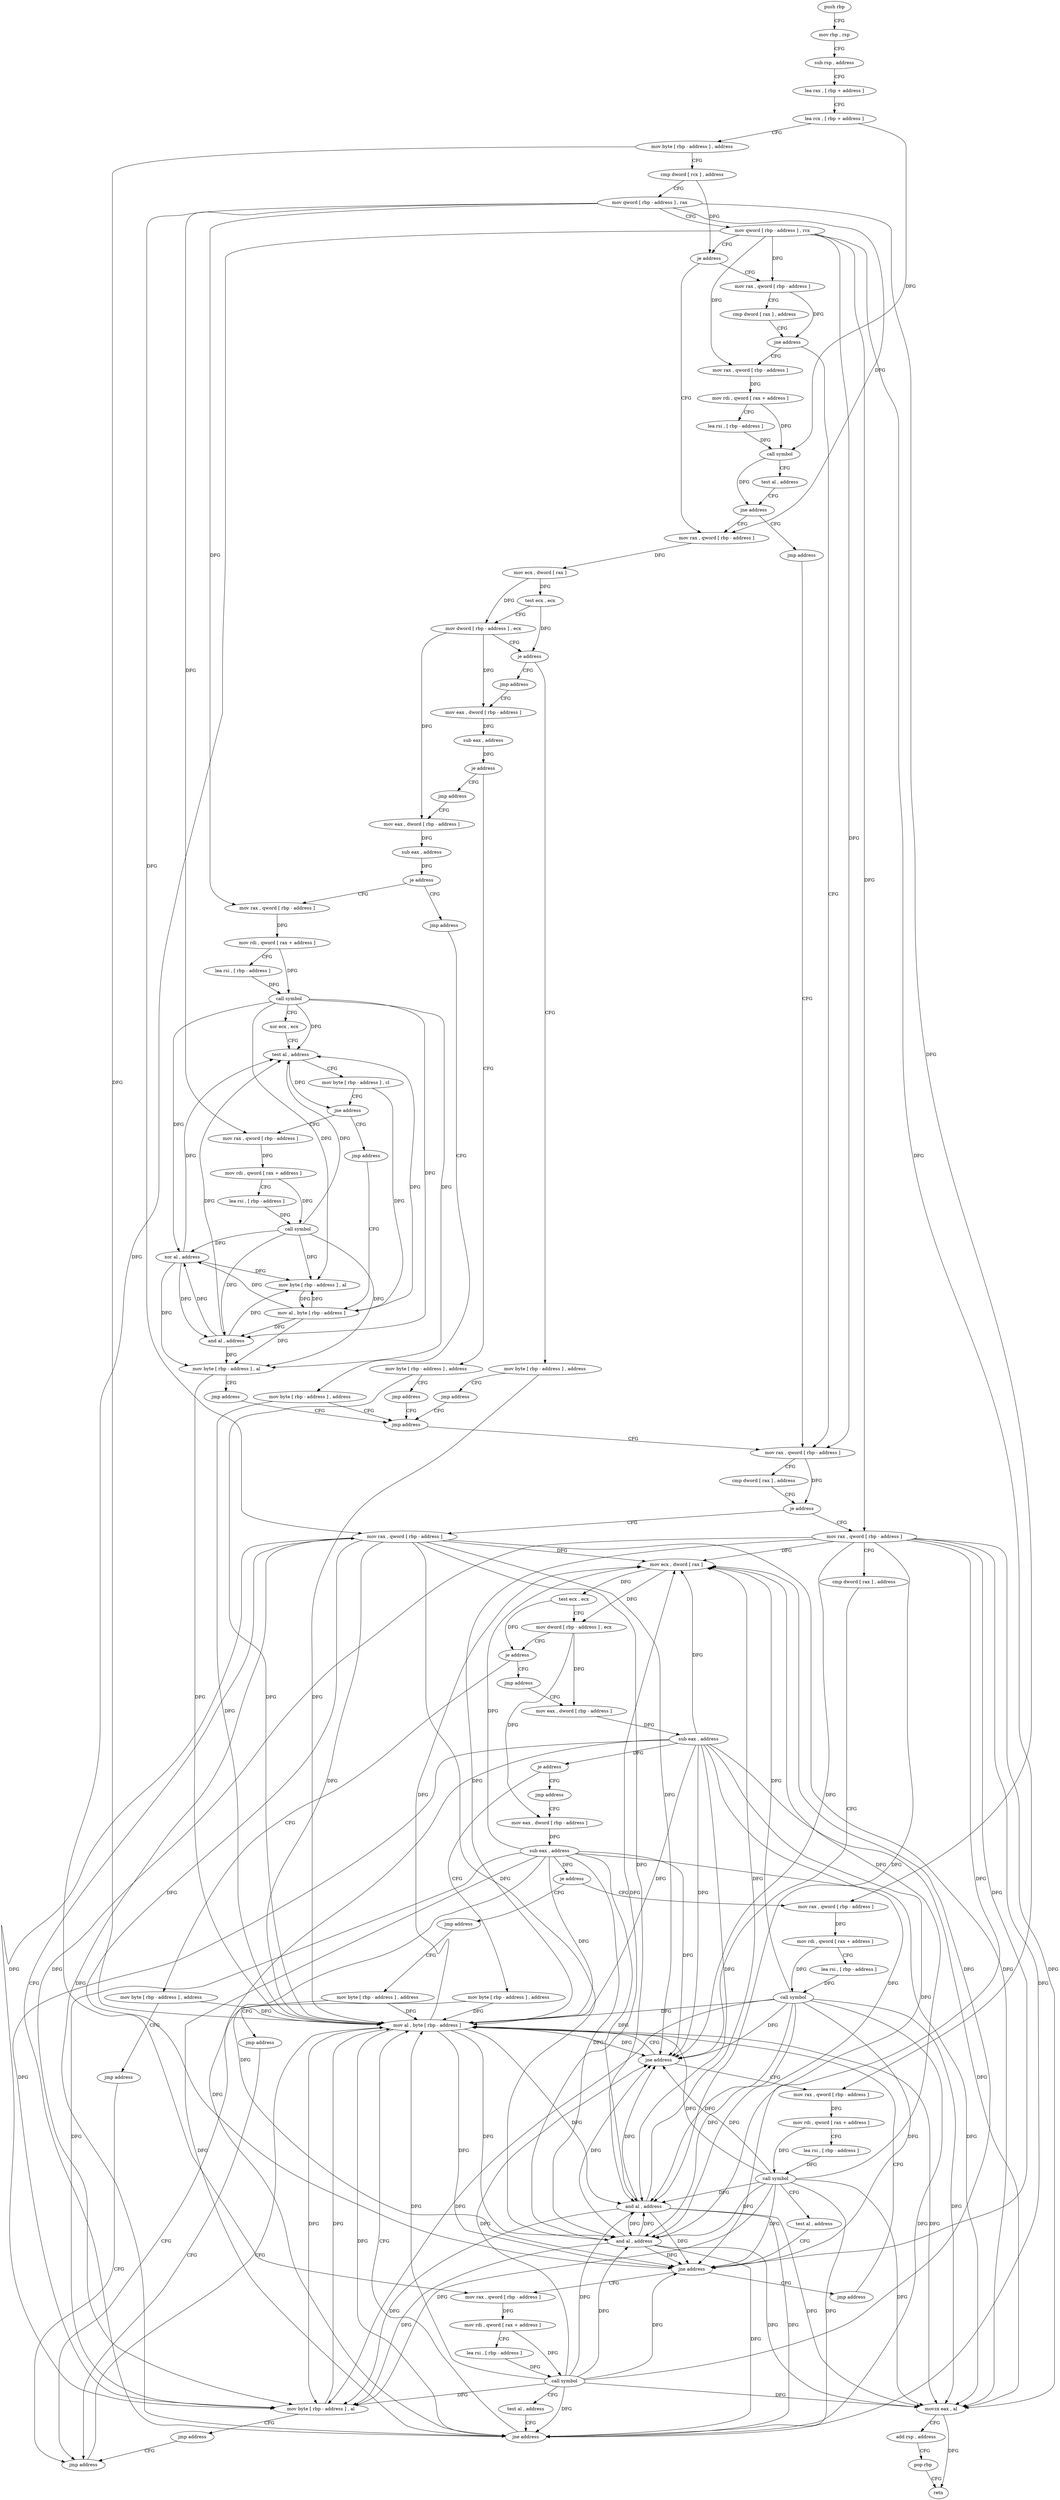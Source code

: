 digraph "func" {
"172352" [label = "push rbp" ]
"172353" [label = "mov rbp , rsp" ]
"172356" [label = "sub rsp , address" ]
"172360" [label = "lea rax , [ rbp + address ]" ]
"172364" [label = "lea rcx , [ rbp + address ]" ]
"172368" [label = "mov byte [ rbp - address ] , address" ]
"172372" [label = "cmp dword [ rcx ] , address" ]
"172375" [label = "mov qword [ rbp - address ] , rax" ]
"172379" [label = "mov qword [ rbp - address ] , rcx" ]
"172383" [label = "je address" ]
"172432" [label = "mov rax , qword [ rbp - address ]" ]
"172389" [label = "mov rax , qword [ rbp - address ]" ]
"172436" [label = "mov ecx , dword [ rax ]" ]
"172438" [label = "test ecx , ecx" ]
"172440" [label = "mov dword [ rbp - address ] , ecx" ]
"172443" [label = "je address" ]
"172488" [label = "mov byte [ rbp - address ] , address" ]
"172449" [label = "jmp address" ]
"172393" [label = "cmp dword [ rax ] , address" ]
"172396" [label = "jne address" ]
"172585" [label = "mov rax , qword [ rbp - address ]" ]
"172402" [label = "mov rax , qword [ rbp - address ]" ]
"172492" [label = "jmp address" ]
"172580" [label = "jmp address" ]
"172454" [label = "mov eax , dword [ rbp - address ]" ]
"172589" [label = "cmp dword [ rax ] , address" ]
"172592" [label = "je address" ]
"172666" [label = "mov rax , qword [ rbp - address ]" ]
"172598" [label = "mov rax , qword [ rbp - address ]" ]
"172406" [label = "mov rdi , qword [ rax + address ]" ]
"172410" [label = "lea rsi , [ rbp - address ]" ]
"172414" [label = "call symbol" ]
"172419" [label = "test al , address" ]
"172421" [label = "jne address" ]
"172427" [label = "jmp address" ]
"172457" [label = "sub eax , address" ]
"172460" [label = "je address" ]
"172497" [label = "mov byte [ rbp - address ] , address" ]
"172466" [label = "jmp address" ]
"172670" [label = "mov ecx , dword [ rax ]" ]
"172672" [label = "test ecx , ecx" ]
"172674" [label = "mov dword [ rbp - address ] , ecx" ]
"172677" [label = "je address" ]
"172722" [label = "mov byte [ rbp - address ] , address" ]
"172683" [label = "jmp address" ]
"172602" [label = "cmp dword [ rax ] , address" ]
"172605" [label = "jne address" ]
"172776" [label = "mov al , byte [ rbp - address ]" ]
"172611" [label = "mov rax , qword [ rbp - address ]" ]
"172501" [label = "jmp address" ]
"172471" [label = "mov eax , dword [ rbp - address ]" ]
"172726" [label = "jmp address" ]
"172771" [label = "jmp address" ]
"172688" [label = "mov eax , dword [ rbp - address ]" ]
"172779" [label = "and al , address" ]
"172781" [label = "movzx eax , al" ]
"172784" [label = "add rsp , address" ]
"172788" [label = "pop rbp" ]
"172789" [label = "retn" ]
"172615" [label = "mov rdi , qword [ rax + address ]" ]
"172619" [label = "lea rsi , [ rbp - address ]" ]
"172623" [label = "call symbol" ]
"172628" [label = "test al , address" ]
"172630" [label = "jne address" ]
"172641" [label = "mov rax , qword [ rbp - address ]" ]
"172636" [label = "jmp address" ]
"172474" [label = "sub eax , address" ]
"172477" [label = "je address" ]
"172506" [label = "mov rax , qword [ rbp - address ]" ]
"172483" [label = "jmp address" ]
"172691" [label = "sub eax , address" ]
"172694" [label = "je address" ]
"172731" [label = "mov byte [ rbp - address ] , address" ]
"172700" [label = "jmp address" ]
"172645" [label = "mov rdi , qword [ rax + address ]" ]
"172649" [label = "lea rsi , [ rbp - address ]" ]
"172653" [label = "call symbol" ]
"172658" [label = "test al , address" ]
"172660" [label = "jne address" ]
"172510" [label = "mov rdi , qword [ rax + address ]" ]
"172514" [label = "lea rsi , [ rbp - address ]" ]
"172518" [label = "call symbol" ]
"172523" [label = "xor ecx , ecx" ]
"172525" [label = "test al , address" ]
"172527" [label = "mov byte [ rbp - address ] , cl" ]
"172530" [label = "jne address" ]
"172541" [label = "mov rax , qword [ rbp - address ]" ]
"172536" [label = "jmp address" ]
"172576" [label = "mov byte [ rbp - address ] , address" ]
"172735" [label = "jmp address" ]
"172705" [label = "mov eax , dword [ rbp - address ]" ]
"172545" [label = "mov rdi , qword [ rax + address ]" ]
"172549" [label = "lea rsi , [ rbp - address ]" ]
"172553" [label = "call symbol" ]
"172558" [label = "xor al , address" ]
"172560" [label = "mov byte [ rbp - address ] , al" ]
"172563" [label = "mov al , byte [ rbp - address ]" ]
"172708" [label = "sub eax , address" ]
"172711" [label = "je address" ]
"172740" [label = "mov rax , qword [ rbp - address ]" ]
"172717" [label = "jmp address" ]
"172566" [label = "and al , address" ]
"172568" [label = "mov byte [ rbp - address ] , al" ]
"172571" [label = "jmp address" ]
"172744" [label = "mov rdi , qword [ rax + address ]" ]
"172748" [label = "lea rsi , [ rbp - address ]" ]
"172752" [label = "call symbol" ]
"172757" [label = "and al , address" ]
"172759" [label = "mov byte [ rbp - address ] , al" ]
"172762" [label = "jmp address" ]
"172767" [label = "mov byte [ rbp - address ] , address" ]
"172352" -> "172353" [ label = "CFG" ]
"172353" -> "172356" [ label = "CFG" ]
"172356" -> "172360" [ label = "CFG" ]
"172360" -> "172364" [ label = "CFG" ]
"172364" -> "172368" [ label = "CFG" ]
"172364" -> "172414" [ label = "DFG" ]
"172368" -> "172372" [ label = "CFG" ]
"172368" -> "172776" [ label = "DFG" ]
"172372" -> "172375" [ label = "CFG" ]
"172372" -> "172383" [ label = "DFG" ]
"172375" -> "172379" [ label = "CFG" ]
"172375" -> "172432" [ label = "DFG" ]
"172375" -> "172666" [ label = "DFG" ]
"172375" -> "172506" [ label = "DFG" ]
"172375" -> "172541" [ label = "DFG" ]
"172375" -> "172740" [ label = "DFG" ]
"172379" -> "172383" [ label = "CFG" ]
"172379" -> "172389" [ label = "DFG" ]
"172379" -> "172585" [ label = "DFG" ]
"172379" -> "172402" [ label = "DFG" ]
"172379" -> "172598" [ label = "DFG" ]
"172379" -> "172611" [ label = "DFG" ]
"172379" -> "172641" [ label = "DFG" ]
"172383" -> "172432" [ label = "CFG" ]
"172383" -> "172389" [ label = "CFG" ]
"172432" -> "172436" [ label = "DFG" ]
"172389" -> "172393" [ label = "CFG" ]
"172389" -> "172396" [ label = "DFG" ]
"172436" -> "172438" [ label = "DFG" ]
"172436" -> "172440" [ label = "DFG" ]
"172438" -> "172440" [ label = "CFG" ]
"172438" -> "172443" [ label = "DFG" ]
"172440" -> "172443" [ label = "CFG" ]
"172440" -> "172454" [ label = "DFG" ]
"172440" -> "172471" [ label = "DFG" ]
"172443" -> "172488" [ label = "CFG" ]
"172443" -> "172449" [ label = "CFG" ]
"172488" -> "172492" [ label = "CFG" ]
"172488" -> "172776" [ label = "DFG" ]
"172449" -> "172454" [ label = "CFG" ]
"172393" -> "172396" [ label = "CFG" ]
"172396" -> "172585" [ label = "CFG" ]
"172396" -> "172402" [ label = "CFG" ]
"172585" -> "172589" [ label = "CFG" ]
"172585" -> "172592" [ label = "DFG" ]
"172402" -> "172406" [ label = "DFG" ]
"172492" -> "172580" [ label = "CFG" ]
"172580" -> "172585" [ label = "CFG" ]
"172454" -> "172457" [ label = "DFG" ]
"172589" -> "172592" [ label = "CFG" ]
"172592" -> "172666" [ label = "CFG" ]
"172592" -> "172598" [ label = "CFG" ]
"172666" -> "172670" [ label = "DFG" ]
"172666" -> "172605" [ label = "DFG" ]
"172666" -> "172776" [ label = "DFG" ]
"172666" -> "172779" [ label = "DFG" ]
"172666" -> "172781" [ label = "DFG" ]
"172666" -> "172630" [ label = "DFG" ]
"172666" -> "172660" [ label = "DFG" ]
"172666" -> "172757" [ label = "DFG" ]
"172666" -> "172759" [ label = "DFG" ]
"172598" -> "172602" [ label = "CFG" ]
"172598" -> "172670" [ label = "DFG" ]
"172598" -> "172605" [ label = "DFG" ]
"172598" -> "172776" [ label = "DFG" ]
"172598" -> "172779" [ label = "DFG" ]
"172598" -> "172781" [ label = "DFG" ]
"172598" -> "172630" [ label = "DFG" ]
"172598" -> "172660" [ label = "DFG" ]
"172598" -> "172757" [ label = "DFG" ]
"172598" -> "172759" [ label = "DFG" ]
"172406" -> "172410" [ label = "CFG" ]
"172406" -> "172414" [ label = "DFG" ]
"172410" -> "172414" [ label = "DFG" ]
"172414" -> "172419" [ label = "CFG" ]
"172414" -> "172421" [ label = "DFG" ]
"172419" -> "172421" [ label = "CFG" ]
"172421" -> "172432" [ label = "CFG" ]
"172421" -> "172427" [ label = "CFG" ]
"172427" -> "172585" [ label = "CFG" ]
"172457" -> "172460" [ label = "DFG" ]
"172460" -> "172497" [ label = "CFG" ]
"172460" -> "172466" [ label = "CFG" ]
"172497" -> "172501" [ label = "CFG" ]
"172497" -> "172776" [ label = "DFG" ]
"172466" -> "172471" [ label = "CFG" ]
"172670" -> "172672" [ label = "DFG" ]
"172670" -> "172674" [ label = "DFG" ]
"172672" -> "172674" [ label = "CFG" ]
"172672" -> "172677" [ label = "DFG" ]
"172674" -> "172677" [ label = "CFG" ]
"172674" -> "172688" [ label = "DFG" ]
"172674" -> "172705" [ label = "DFG" ]
"172677" -> "172722" [ label = "CFG" ]
"172677" -> "172683" [ label = "CFG" ]
"172722" -> "172726" [ label = "CFG" ]
"172722" -> "172776" [ label = "DFG" ]
"172683" -> "172688" [ label = "CFG" ]
"172602" -> "172605" [ label = "CFG" ]
"172605" -> "172776" [ label = "CFG" ]
"172605" -> "172611" [ label = "CFG" ]
"172776" -> "172779" [ label = "DFG" ]
"172776" -> "172670" [ label = "DFG" ]
"172776" -> "172605" [ label = "DFG" ]
"172776" -> "172781" [ label = "DFG" ]
"172776" -> "172630" [ label = "DFG" ]
"172776" -> "172660" [ label = "DFG" ]
"172776" -> "172757" [ label = "DFG" ]
"172776" -> "172759" [ label = "DFG" ]
"172611" -> "172615" [ label = "DFG" ]
"172501" -> "172580" [ label = "CFG" ]
"172471" -> "172474" [ label = "DFG" ]
"172726" -> "172771" [ label = "CFG" ]
"172771" -> "172776" [ label = "CFG" ]
"172688" -> "172691" [ label = "DFG" ]
"172779" -> "172781" [ label = "DFG" ]
"172779" -> "172670" [ label = "DFG" ]
"172779" -> "172605" [ label = "DFG" ]
"172779" -> "172630" [ label = "DFG" ]
"172779" -> "172660" [ label = "DFG" ]
"172779" -> "172757" [ label = "DFG" ]
"172779" -> "172759" [ label = "DFG" ]
"172781" -> "172784" [ label = "CFG" ]
"172781" -> "172789" [ label = "DFG" ]
"172784" -> "172788" [ label = "CFG" ]
"172788" -> "172789" [ label = "CFG" ]
"172615" -> "172619" [ label = "CFG" ]
"172615" -> "172623" [ label = "DFG" ]
"172619" -> "172623" [ label = "DFG" ]
"172623" -> "172628" [ label = "CFG" ]
"172623" -> "172670" [ label = "DFG" ]
"172623" -> "172605" [ label = "DFG" ]
"172623" -> "172779" [ label = "DFG" ]
"172623" -> "172781" [ label = "DFG" ]
"172623" -> "172776" [ label = "DFG" ]
"172623" -> "172630" [ label = "DFG" ]
"172623" -> "172660" [ label = "DFG" ]
"172623" -> "172757" [ label = "DFG" ]
"172623" -> "172759" [ label = "DFG" ]
"172628" -> "172630" [ label = "CFG" ]
"172630" -> "172641" [ label = "CFG" ]
"172630" -> "172636" [ label = "CFG" ]
"172641" -> "172645" [ label = "DFG" ]
"172636" -> "172776" [ label = "CFG" ]
"172474" -> "172477" [ label = "DFG" ]
"172477" -> "172506" [ label = "CFG" ]
"172477" -> "172483" [ label = "CFG" ]
"172506" -> "172510" [ label = "DFG" ]
"172483" -> "172576" [ label = "CFG" ]
"172691" -> "172694" [ label = "DFG" ]
"172691" -> "172670" [ label = "DFG" ]
"172691" -> "172605" [ label = "DFG" ]
"172691" -> "172779" [ label = "DFG" ]
"172691" -> "172781" [ label = "DFG" ]
"172691" -> "172630" [ label = "DFG" ]
"172691" -> "172776" [ label = "DFG" ]
"172691" -> "172660" [ label = "DFG" ]
"172691" -> "172757" [ label = "DFG" ]
"172691" -> "172759" [ label = "DFG" ]
"172694" -> "172731" [ label = "CFG" ]
"172694" -> "172700" [ label = "CFG" ]
"172731" -> "172735" [ label = "CFG" ]
"172731" -> "172776" [ label = "DFG" ]
"172700" -> "172705" [ label = "CFG" ]
"172645" -> "172649" [ label = "CFG" ]
"172645" -> "172653" [ label = "DFG" ]
"172649" -> "172653" [ label = "DFG" ]
"172653" -> "172658" [ label = "CFG" ]
"172653" -> "172670" [ label = "DFG" ]
"172653" -> "172605" [ label = "DFG" ]
"172653" -> "172779" [ label = "DFG" ]
"172653" -> "172781" [ label = "DFG" ]
"172653" -> "172630" [ label = "DFG" ]
"172653" -> "172776" [ label = "DFG" ]
"172653" -> "172660" [ label = "DFG" ]
"172653" -> "172757" [ label = "DFG" ]
"172653" -> "172759" [ label = "DFG" ]
"172658" -> "172660" [ label = "CFG" ]
"172660" -> "172776" [ label = "CFG" ]
"172660" -> "172666" [ label = "CFG" ]
"172510" -> "172514" [ label = "CFG" ]
"172510" -> "172518" [ label = "DFG" ]
"172514" -> "172518" [ label = "DFG" ]
"172518" -> "172523" [ label = "CFG" ]
"172518" -> "172525" [ label = "DFG" ]
"172518" -> "172558" [ label = "DFG" ]
"172518" -> "172560" [ label = "DFG" ]
"172518" -> "172566" [ label = "DFG" ]
"172518" -> "172568" [ label = "DFG" ]
"172523" -> "172525" [ label = "CFG" ]
"172525" -> "172527" [ label = "CFG" ]
"172525" -> "172530" [ label = "DFG" ]
"172527" -> "172530" [ label = "CFG" ]
"172527" -> "172563" [ label = "DFG" ]
"172530" -> "172541" [ label = "CFG" ]
"172530" -> "172536" [ label = "CFG" ]
"172541" -> "172545" [ label = "DFG" ]
"172536" -> "172563" [ label = "CFG" ]
"172576" -> "172580" [ label = "CFG" ]
"172576" -> "172776" [ label = "DFG" ]
"172735" -> "172771" [ label = "CFG" ]
"172705" -> "172708" [ label = "DFG" ]
"172545" -> "172549" [ label = "CFG" ]
"172545" -> "172553" [ label = "DFG" ]
"172549" -> "172553" [ label = "DFG" ]
"172553" -> "172558" [ label = "DFG" ]
"172553" -> "172525" [ label = "DFG" ]
"172553" -> "172560" [ label = "DFG" ]
"172553" -> "172566" [ label = "DFG" ]
"172553" -> "172568" [ label = "DFG" ]
"172558" -> "172560" [ label = "DFG" ]
"172558" -> "172525" [ label = "DFG" ]
"172558" -> "172566" [ label = "DFG" ]
"172558" -> "172568" [ label = "DFG" ]
"172560" -> "172563" [ label = "DFG" ]
"172563" -> "172566" [ label = "DFG" ]
"172563" -> "172525" [ label = "DFG" ]
"172563" -> "172558" [ label = "DFG" ]
"172563" -> "172560" [ label = "DFG" ]
"172563" -> "172568" [ label = "DFG" ]
"172708" -> "172711" [ label = "DFG" ]
"172708" -> "172670" [ label = "DFG" ]
"172708" -> "172605" [ label = "DFG" ]
"172708" -> "172779" [ label = "DFG" ]
"172708" -> "172781" [ label = "DFG" ]
"172708" -> "172630" [ label = "DFG" ]
"172708" -> "172660" [ label = "DFG" ]
"172708" -> "172776" [ label = "DFG" ]
"172708" -> "172757" [ label = "DFG" ]
"172708" -> "172759" [ label = "DFG" ]
"172711" -> "172740" [ label = "CFG" ]
"172711" -> "172717" [ label = "CFG" ]
"172740" -> "172744" [ label = "DFG" ]
"172717" -> "172767" [ label = "CFG" ]
"172566" -> "172568" [ label = "DFG" ]
"172566" -> "172525" [ label = "DFG" ]
"172566" -> "172558" [ label = "DFG" ]
"172566" -> "172560" [ label = "DFG" ]
"172568" -> "172571" [ label = "CFG" ]
"172568" -> "172776" [ label = "DFG" ]
"172571" -> "172580" [ label = "CFG" ]
"172744" -> "172748" [ label = "CFG" ]
"172744" -> "172752" [ label = "DFG" ]
"172748" -> "172752" [ label = "DFG" ]
"172752" -> "172757" [ label = "DFG" ]
"172752" -> "172670" [ label = "DFG" ]
"172752" -> "172605" [ label = "DFG" ]
"172752" -> "172779" [ label = "DFG" ]
"172752" -> "172781" [ label = "DFG" ]
"172752" -> "172630" [ label = "DFG" ]
"172752" -> "172660" [ label = "DFG" ]
"172752" -> "172776" [ label = "DFG" ]
"172752" -> "172759" [ label = "DFG" ]
"172757" -> "172759" [ label = "DFG" ]
"172757" -> "172670" [ label = "DFG" ]
"172757" -> "172605" [ label = "DFG" ]
"172757" -> "172779" [ label = "DFG" ]
"172757" -> "172781" [ label = "DFG" ]
"172757" -> "172630" [ label = "DFG" ]
"172757" -> "172660" [ label = "DFG" ]
"172759" -> "172762" [ label = "CFG" ]
"172759" -> "172776" [ label = "DFG" ]
"172762" -> "172771" [ label = "CFG" ]
"172767" -> "172771" [ label = "CFG" ]
"172767" -> "172776" [ label = "DFG" ]
}

